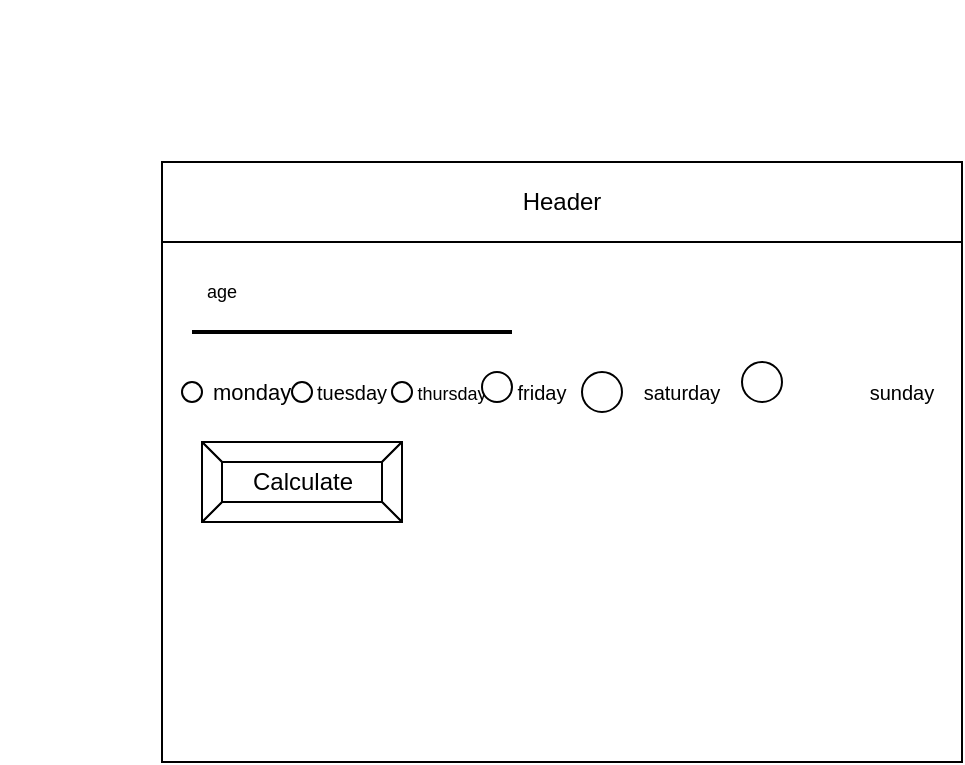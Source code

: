 <mxfile>
    <diagram id="pIaEtrtLPv3HG8r1JEND" name="Page-1">
        <mxGraphModel dx="826" dy="570" grid="1" gridSize="10" guides="1" tooltips="1" connect="1" arrows="1" fold="1" page="1" pageScale="1" pageWidth="850" pageHeight="1100" math="0" shadow="0">
            <root>
                <mxCell id="0"/>
                <mxCell id="1" parent="0"/>
                <mxCell id="2" value="" style="rounded=0;whiteSpace=wrap;html=1;" parent="1" vertex="1">
                    <mxGeometry x="80" y="80" width="400" height="300" as="geometry"/>
                </mxCell>
                <mxCell id="3" value="Header" style="rounded=0;whiteSpace=wrap;html=1;" parent="1" vertex="1">
                    <mxGeometry x="80" y="80" width="400" height="40" as="geometry"/>
                </mxCell>
                <mxCell id="6" value="Calculate" style="labelPosition=center;verticalLabelPosition=middle;align=center;html=1;shape=mxgraph.basic.button;dx=10;" parent="1" vertex="1">
                    <mxGeometry x="100" y="220" width="100" height="40" as="geometry"/>
                </mxCell>
                <mxCell id="7" value="" style="ellipse;whiteSpace=wrap;html=1;aspect=fixed;" parent="1" vertex="1">
                    <mxGeometry x="90" y="190" width="10" height="10" as="geometry"/>
                </mxCell>
                <mxCell id="8" value="" style="ellipse;whiteSpace=wrap;html=1;aspect=fixed;" parent="1" vertex="1">
                    <mxGeometry x="145" y="190" width="10" height="10" as="geometry"/>
                </mxCell>
                <mxCell id="9" value="&lt;font style=&quot;font-size: 10px&quot;&gt;tuesday&lt;/font&gt;" style="text;html=1;strokeColor=none;fillColor=none;align=center;verticalAlign=middle;whiteSpace=wrap;rounded=0;" parent="1" vertex="1">
                    <mxGeometry x="145" y="180" width="60" height="30" as="geometry"/>
                </mxCell>
                <mxCell id="10" value="&lt;font style=&quot;font-size: 11px&quot;&gt;monday&lt;/font&gt;" style="text;html=1;strokeColor=none;fillColor=none;align=center;verticalAlign=middle;whiteSpace=wrap;rounded=0;" parent="1" vertex="1">
                    <mxGeometry x="120" y="190" width="10" height="10" as="geometry"/>
                </mxCell>
                <mxCell id="11" value="" style="ellipse;whiteSpace=wrap;html=1;aspect=fixed;" parent="1" vertex="1">
                    <mxGeometry x="195" y="190" width="10" height="10" as="geometry"/>
                </mxCell>
                <mxCell id="12" value="&lt;font style=&quot;font-size: 9px&quot;&gt;thursday&lt;/font&gt;" style="text;html=1;strokeColor=none;fillColor=none;align=center;verticalAlign=middle;whiteSpace=wrap;rounded=0;" parent="1" vertex="1">
                    <mxGeometry x="195" y="180" width="60" height="30" as="geometry"/>
                </mxCell>
                <mxCell id="13" value="" style="ellipse;whiteSpace=wrap;html=1;aspect=fixed;" vertex="1" parent="1">
                    <mxGeometry x="NaN" y="NaN" width="NaN" height="30" as="geometry"/>
                </mxCell>
                <mxCell id="15" value="" style="ellipse;whiteSpace=wrap;html=1;aspect=fixed;" vertex="1" parent="1">
                    <mxGeometry x="290" y="185" width="20" height="20" as="geometry"/>
                </mxCell>
                <mxCell id="16" value="" style="ellipse;whiteSpace=wrap;html=1;aspect=fixed;" vertex="1" parent="1">
                    <mxGeometry x="240" y="185" width="15" height="15" as="geometry"/>
                </mxCell>
                <mxCell id="27" value="&lt;span style=&quot;font-size: 10px&quot;&gt;saturday&lt;/span&gt;" style="text;html=1;strokeColor=none;fillColor=none;align=center;verticalAlign=middle;whiteSpace=wrap;rounded=0;" vertex="1" parent="1">
                    <mxGeometry x="310" y="185" width="60" height="20" as="geometry"/>
                </mxCell>
                <mxCell id="29" value="" style="edgeStyle=none;html=1;fontSize=9;" edge="1" parent="1" source="28" target="27">
                    <mxGeometry relative="1" as="geometry"/>
                </mxCell>
                <mxCell id="28" value="" style="ellipse;whiteSpace=wrap;html=1;aspect=fixed;" vertex="1" parent="1">
                    <mxGeometry x="370" y="180" width="20" height="20" as="geometry"/>
                </mxCell>
                <mxCell id="30" value="&lt;span style=&quot;font-size: 10px&quot;&gt;sunday&lt;/span&gt;" style="text;html=1;strokeColor=none;fillColor=none;align=center;verticalAlign=middle;whiteSpace=wrap;rounded=0;" vertex="1" parent="1">
                    <mxGeometry x="420" y="185" width="60" height="20" as="geometry"/>
                </mxCell>
                <mxCell id="33" value="&lt;span style=&quot;font-size: 10px&quot;&gt;friday&lt;/span&gt;" style="text;html=1;strokeColor=none;fillColor=none;align=center;verticalAlign=middle;whiteSpace=wrap;rounded=0;" vertex="1" parent="1">
                    <mxGeometry x="240" y="185" width="60" height="20" as="geometry"/>
                </mxCell>
                <mxCell id="36" value="" style="line;strokeWidth=2;html=1;fontSize=9;" vertex="1" parent="1">
                    <mxGeometry x="95" y="160" width="160" height="10" as="geometry"/>
                </mxCell>
                <mxCell id="38" value="age" style="text;html=1;strokeColor=none;fillColor=none;align=center;verticalAlign=middle;whiteSpace=wrap;rounded=0;fontSize=9;" vertex="1" parent="1">
                    <mxGeometry x="80" y="130" width="60" height="30" as="geometry"/>
                </mxCell>
            </root>
        </mxGraphModel>
    </diagram>
</mxfile>